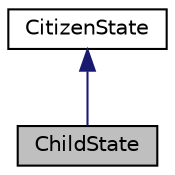 digraph "ChildState"
{
 // LATEX_PDF_SIZE
  edge [fontname="Helvetica",fontsize="10",labelfontname="Helvetica",labelfontsize="10"];
  node [fontname="Helvetica",fontsize="10",shape=record];
  Node1 [label="ChildState",height=0.2,width=0.4,color="black", fillcolor="grey75", style="filled", fontcolor="black",tooltip="Represents the Child state of a citizen."];
  Node2 -> Node1 [dir="back",color="midnightblue",fontsize="10",style="solid"];
  Node2 [label="CitizenState",height=0.2,width=0.4,color="black", fillcolor="white", style="filled",URL="$classCitizenState.html",tooltip="Abstract base class representing the state of a citizen."];
}
